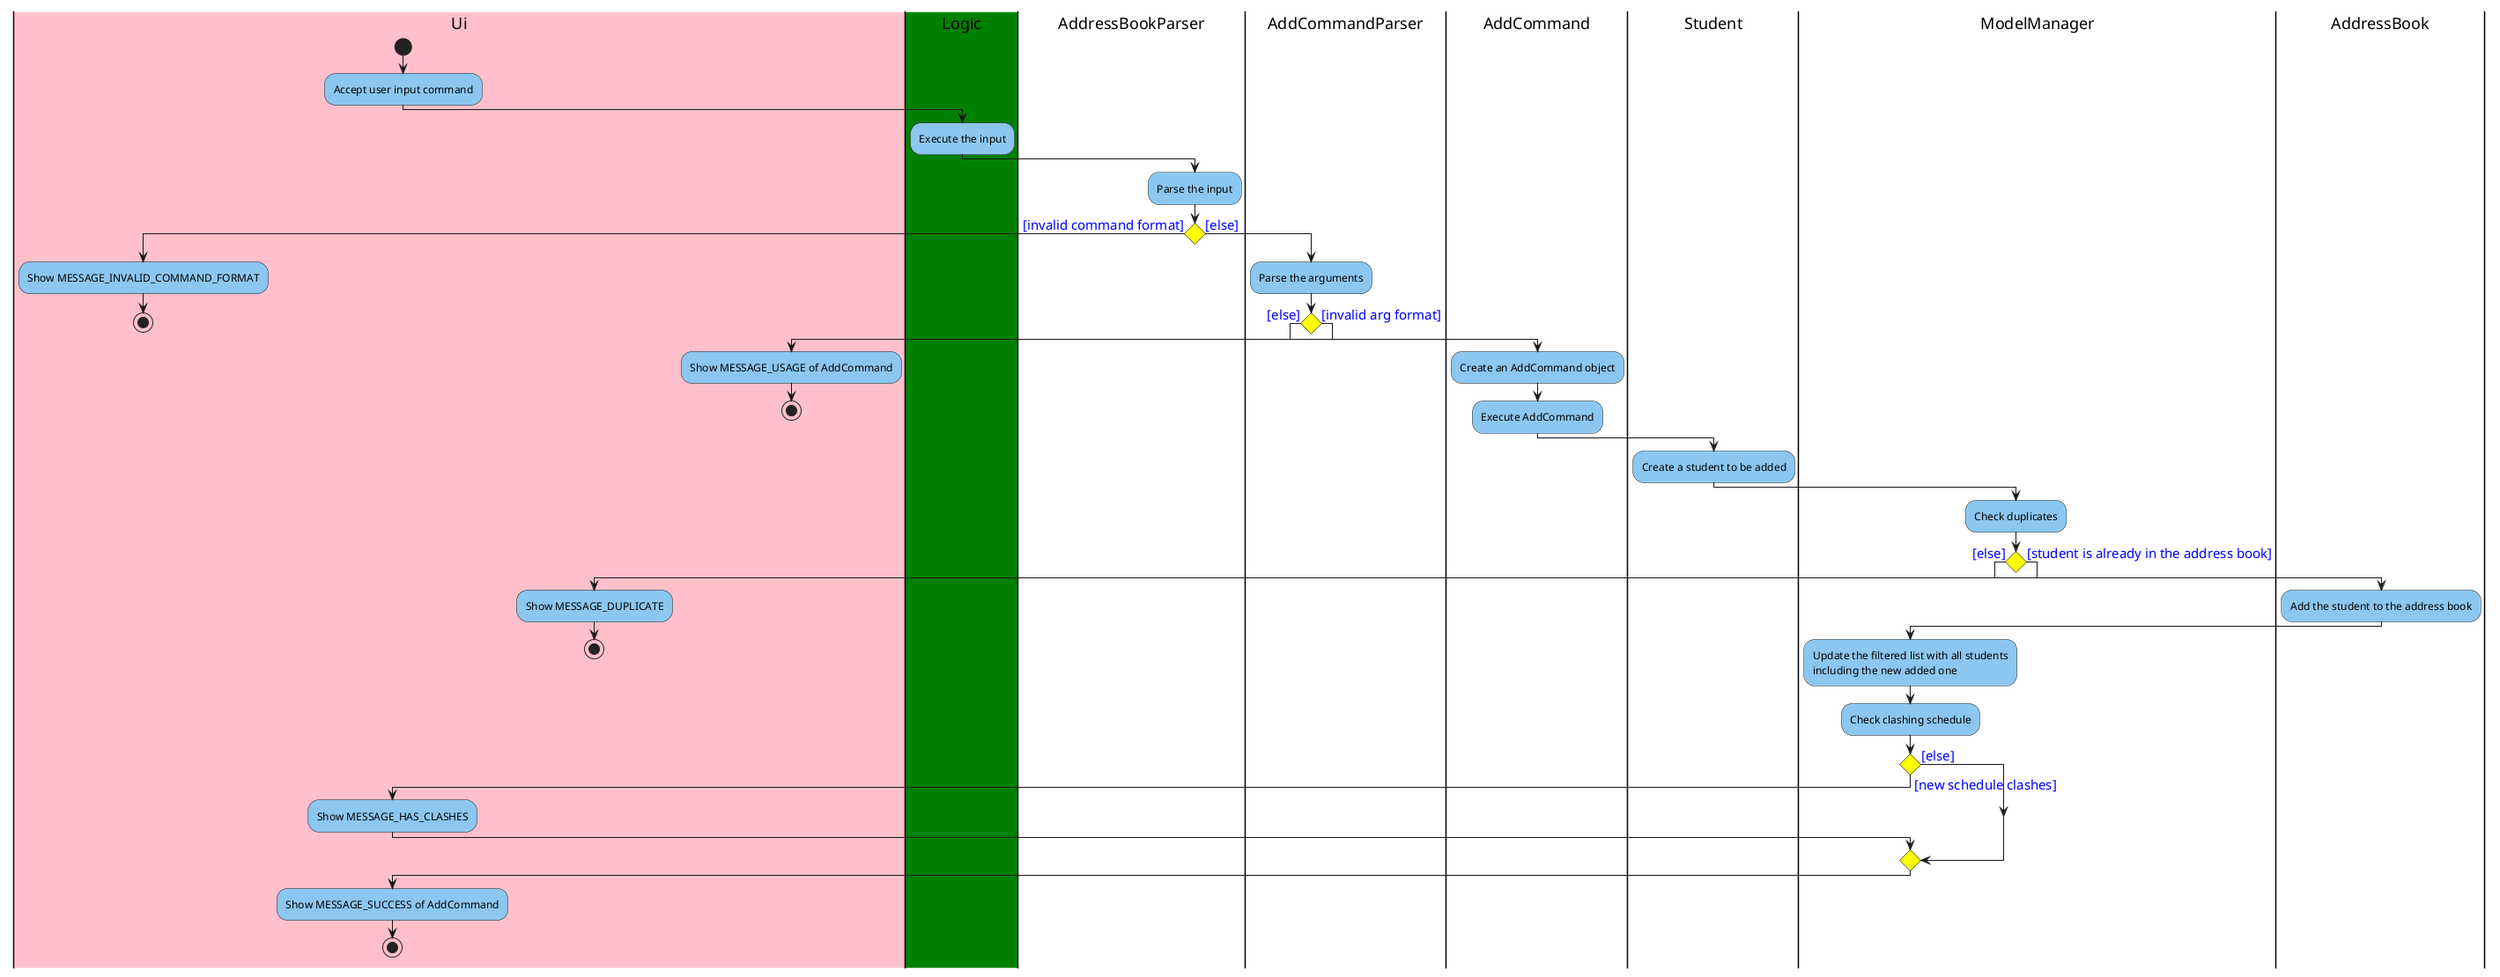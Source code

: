 @startuml
'https://plantuml.com/activity-diagram-beta
<style>
activityDiagram {
  activity {
    BackgroundColor #8bc7f0
    BorderColor #33668E
    FontColor #000000
    FontName arial
  }

  diamond {
    BackgroundColor yellow
    LineColor #000000
    FontColor green
    FontName arial
    FontSize 15
  }

  arrow {
    FontColor blue
    FontName arial
    FontSize 15
  }
}
document {
   BackgroundColor transparent
}
</style>

|#pink|Ui|
start
:Accept user input command;
|#green|Logic|
:Execute the input;
|AddressBookParser|
:Parse the input;
if () then ([invalid command format])
    |Ui|
    :Show MESSAGE_INVALID_COMMAND_FORMAT;
    stop
else ([else])
    |AddCommandParser|
    :Parse the arguments;
    if () then ([else])
        |AddCommand|
        :Create an AddCommand object;
        :Execute AddCommand;
        |Student|
        :Create a student to be added;
        |ModelManager|
        :Check duplicates;
        if () then ([else])
            |AddressBook|
            :Add the student to the address book;
            |ModelManager|
            :Update the filtered list with all students
            including the new added one;
            :Check clashing schedule;
            if () then ([new schedule clashes])
                |Ui|
                :Show MESSAGE_HAS_CLASHES;
            else ([else])
            endif
            :Show MESSAGE_SUCCESS of AddCommand;
             stop
        else ([student is already in the address book])
            :Show MESSAGE_DUPLICATE;
        stop
        endif
    else ([invalid arg format])
        :Show MESSAGE_USAGE of AddCommand;
    stop
endif

@enduml
